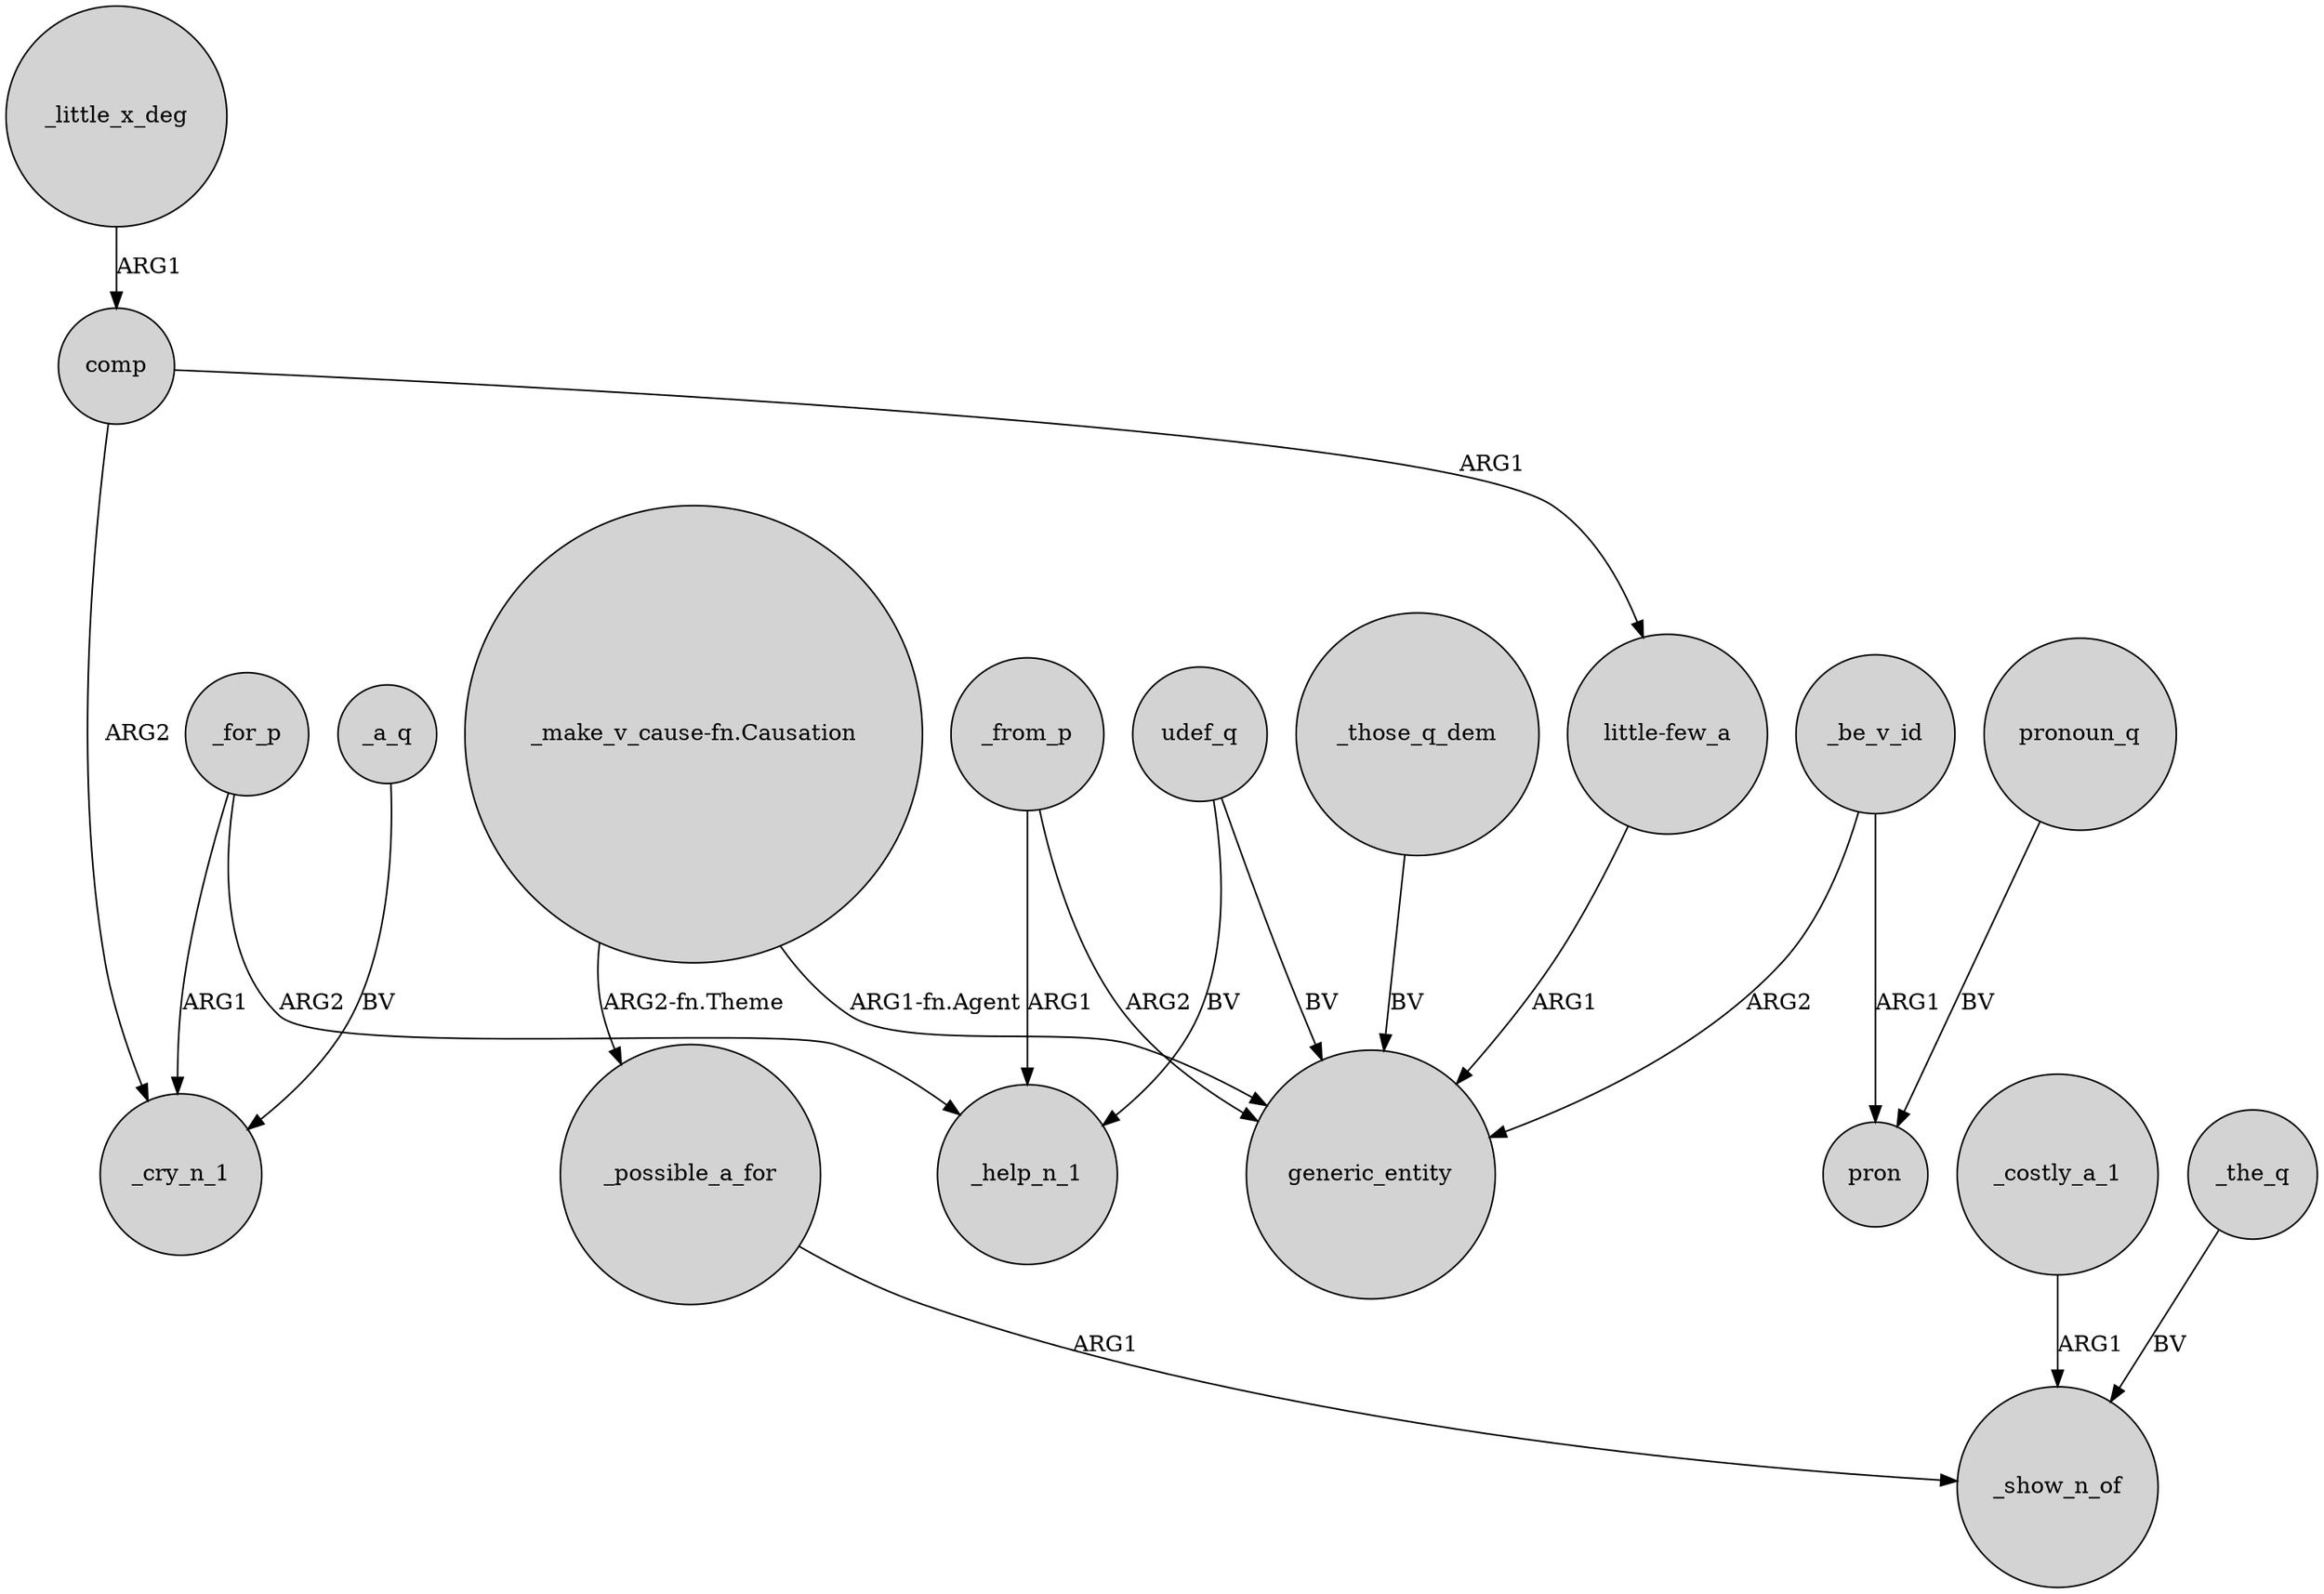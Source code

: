 digraph {
	node [shape=circle style=filled]
	"_make_v_cause-fn.Causation" -> generic_entity [label="ARG1-fn.Agent"]
	_little_x_deg -> comp [label=ARG1]
	udef_q -> generic_entity [label=BV]
	_for_p -> _help_n_1 [label=ARG2]
	_for_p -> _cry_n_1 [label=ARG1]
	_from_p -> generic_entity [label=ARG2]
	_be_v_id -> pron [label=ARG1]
	"_make_v_cause-fn.Causation" -> _possible_a_for [label="ARG2-fn.Theme"]
	_be_v_id -> generic_entity [label=ARG2]
	pronoun_q -> pron [label=BV]
	comp -> _cry_n_1 [label=ARG2]
	comp -> "little-few_a" [label=ARG1]
	udef_q -> _help_n_1 [label=BV]
	_from_p -> _help_n_1 [label=ARG1]
	_possible_a_for -> _show_n_of [label=ARG1]
	"little-few_a" -> generic_entity [label=ARG1]
	_costly_a_1 -> _show_n_of [label=ARG1]
	_those_q_dem -> generic_entity [label=BV]
	_the_q -> _show_n_of [label=BV]
	_a_q -> _cry_n_1 [label=BV]
}
